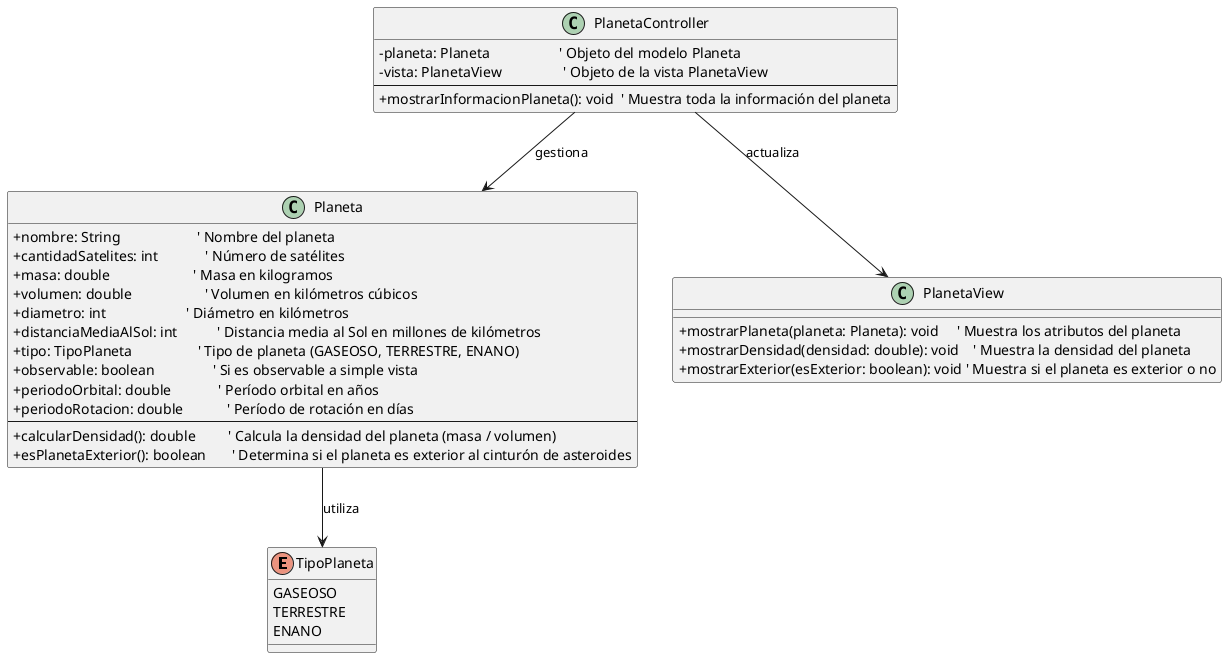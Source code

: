 @startuml SistemaSolar
skinparam classAttributeIconSize 0

' Enumeración para los tipos de planeta
enum TipoPlaneta {
    GASEOSO
    TERRESTRE
    ENANO
}

' Clase modelo: representa un planeta del sistema solar
class Planeta {
    +nombre: String                     ' Nombre del planeta
    +cantidadSatelites: int             ' Número de satélites
    +masa: double                       ' Masa en kilogramos
    +volumen: double                    ' Volumen en kilómetros cúbicos
    +diametro: int                      ' Diámetro en kilómetros
    +distanciaMediaAlSol: int           ' Distancia media al Sol en millones de kilómetros
    +tipo: TipoPlaneta                  ' Tipo de planeta (GASEOSO, TERRESTRE, ENANO)
    +observable: boolean                ' Si es observable a simple vista
    +periodoOrbital: double             ' Período orbital en años
    +periodoRotacion: double            ' Período de rotación en días
    --
    +calcularDensidad(): double         ' Calcula la densidad del planeta (masa / volumen)
    +esPlanetaExterior(): boolean       ' Determina si el planeta es exterior al cinturón de asteroides
}

' Clase vista: muestra información al usuario
class PlanetaView {
    +mostrarPlaneta(planeta: Planeta): void     ' Muestra los atributos del planeta
    +mostrarDensidad(densidad: double): void    ' Muestra la densidad del planeta
    +mostrarExterior(esExterior: boolean): void ' Muestra si el planeta es exterior o no
}

' Clase controlador: conecta la vista y el modelo
class PlanetaController {
    -planeta: Planeta                   ' Objeto del modelo Planeta
    -vista: PlanetaView                 ' Objeto de la vista PlanetaView
    --
    +mostrarInformacionPlaneta(): void  ' Muestra toda la información del planeta
}

' Relaciones entre clases
PlanetaController --> Planeta : gestiona
PlanetaController --> PlanetaView : actualiza
Planeta --> TipoPlaneta : utiliza

@enduml
